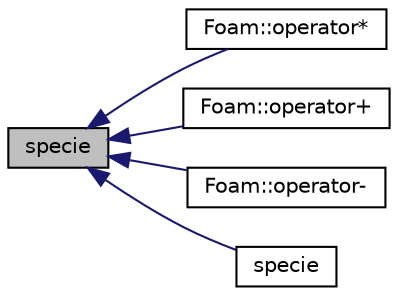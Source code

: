 digraph "specie"
{
  bgcolor="transparent";
  edge [fontname="Helvetica",fontsize="10",labelfontname="Helvetica",labelfontsize="10"];
  node [fontname="Helvetica",fontsize="10",shape=record];
  rankdir="LR";
  Node1 [label="specie",height=0.2,width=0.4,color="black", fillcolor="grey75", style="filled", fontcolor="black"];
  Node1 -> Node2 [dir="back",color="midnightblue",fontsize="10",style="solid",fontname="Helvetica"];
  Node2 [label="Foam::operator*",height=0.2,width=0.4,color="black",URL="$a10733.html#ad77941aee81d715ebcdd1e6631701140"];
  Node1 -> Node3 [dir="back",color="midnightblue",fontsize="10",style="solid",fontname="Helvetica"];
  Node3 [label="Foam::operator+",height=0.2,width=0.4,color="black",URL="$a10733.html#a0cf3826e14ea7b3b4c4bd0161dc87c92"];
  Node1 -> Node4 [dir="back",color="midnightblue",fontsize="10",style="solid",fontname="Helvetica"];
  Node4 [label="Foam::operator-",height=0.2,width=0.4,color="black",URL="$a10733.html#a7361ec6845e79f9a7285ea65fe35545f"];
  Node1 -> Node5 [dir="back",color="midnightblue",fontsize="10",style="solid",fontname="Helvetica"];
  Node5 [label="specie",height=0.2,width=0.4,color="black",URL="$a02392.html#a36243cdcf8563654809a65822a739b6e",tooltip="Construct from components with name. "];
}
